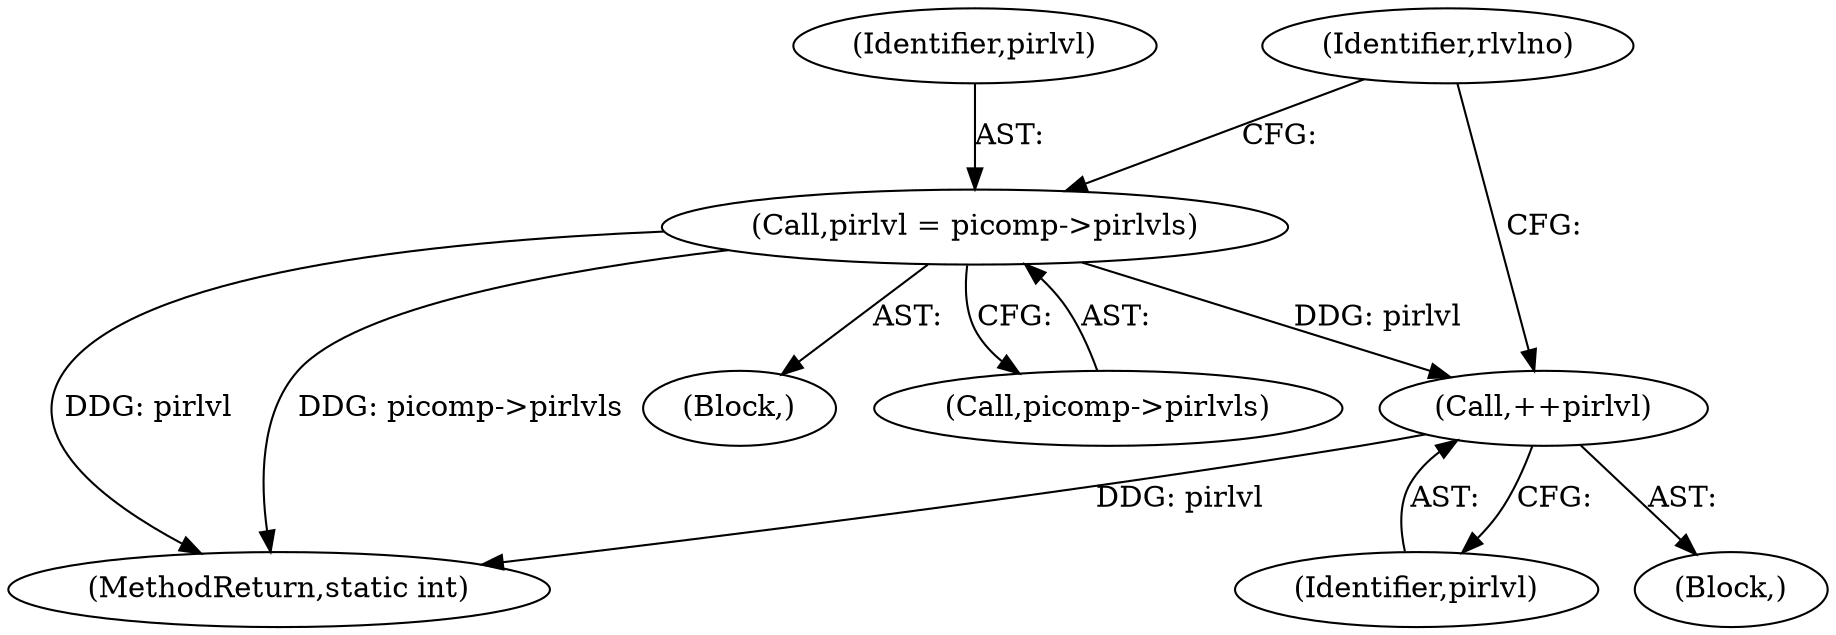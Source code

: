 digraph "0_jasper_f25486c3d4aa472fec79150f2c41ed4333395d3d@pointer" {
"1000181" [label="(Call,++pirlvl)"];
"1000168" [label="(Call,pirlvl = picomp->pirlvls)"];
"1000169" [label="(Identifier,pirlvl)"];
"1000178" [label="(Block,)"];
"1000168" [label="(Call,pirlvl = picomp->pirlvls)"];
"1000712" [label="(MethodReturn,static int)"];
"1000182" [label="(Identifier,pirlvl)"];
"1000181" [label="(Call,++pirlvl)"];
"1000174" [label="(Identifier,rlvlno)"];
"1000164" [label="(Block,)"];
"1000170" [label="(Call,picomp->pirlvls)"];
"1000181" -> "1000178"  [label="AST: "];
"1000181" -> "1000182"  [label="CFG: "];
"1000182" -> "1000181"  [label="AST: "];
"1000174" -> "1000181"  [label="CFG: "];
"1000181" -> "1000712"  [label="DDG: pirlvl"];
"1000168" -> "1000181"  [label="DDG: pirlvl"];
"1000168" -> "1000164"  [label="AST: "];
"1000168" -> "1000170"  [label="CFG: "];
"1000169" -> "1000168"  [label="AST: "];
"1000170" -> "1000168"  [label="AST: "];
"1000174" -> "1000168"  [label="CFG: "];
"1000168" -> "1000712"  [label="DDG: pirlvl"];
"1000168" -> "1000712"  [label="DDG: picomp->pirlvls"];
}
